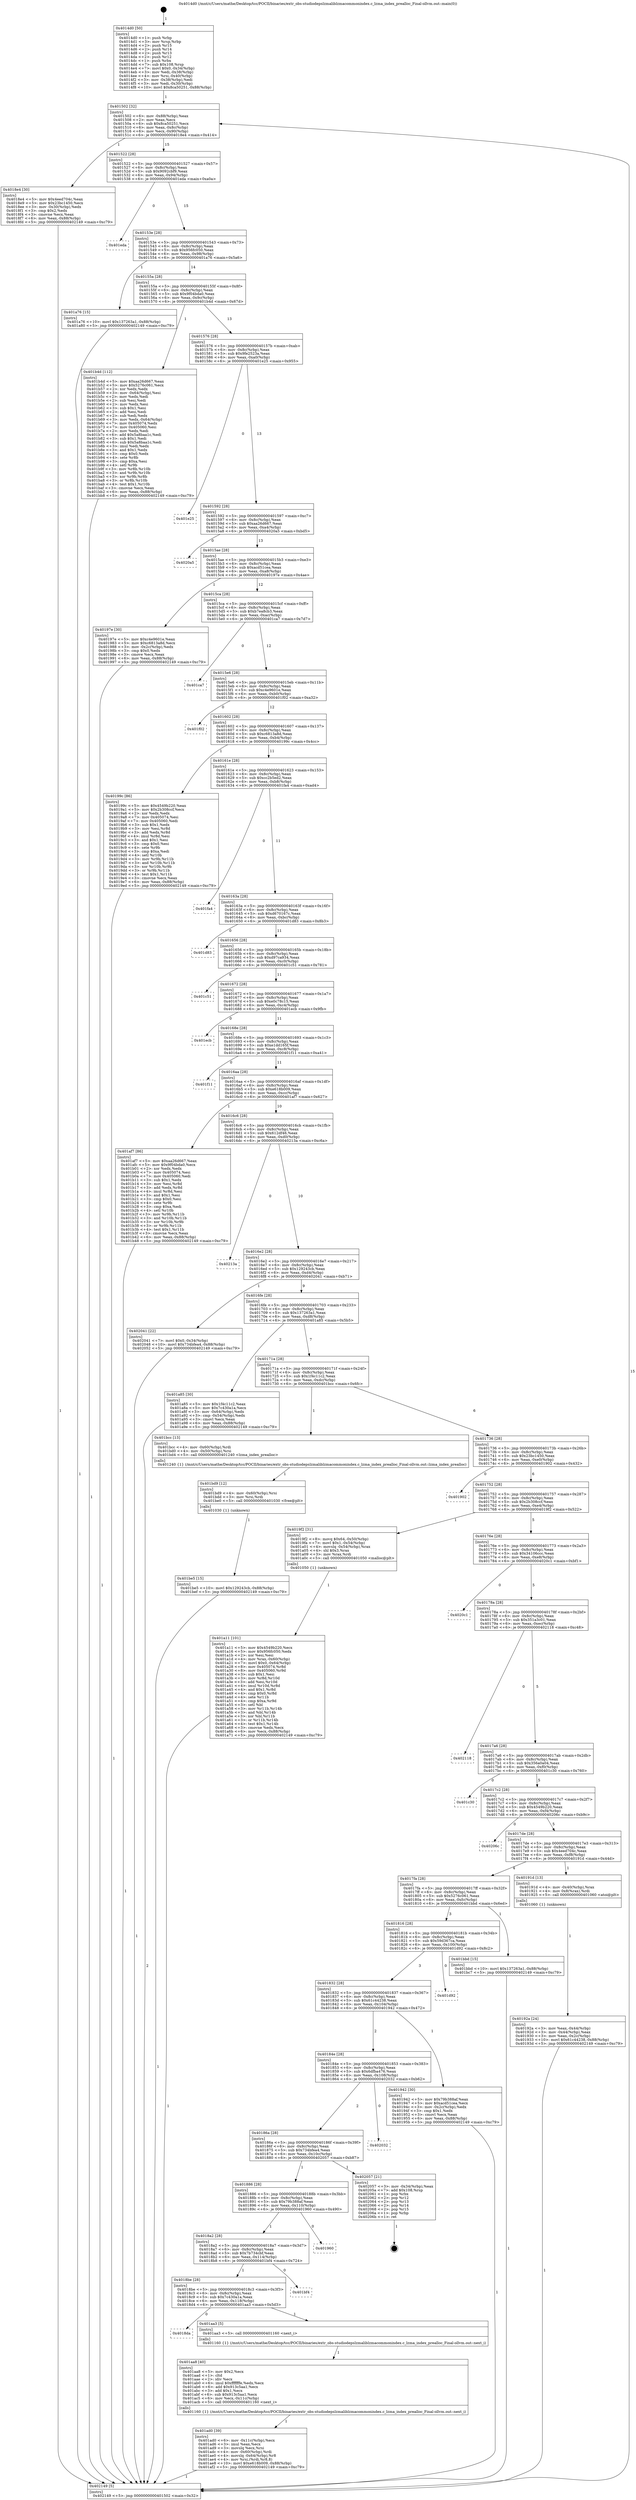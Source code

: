 digraph "0x4014d0" {
  label = "0x4014d0 (/mnt/c/Users/mathe/Desktop/tcc/POCII/binaries/extr_obs-studiodepslzmaliblzmacommonindex.c_lzma_index_prealloc_Final-ollvm.out::main(0))"
  labelloc = "t"
  node[shape=record]

  Entry [label="",width=0.3,height=0.3,shape=circle,fillcolor=black,style=filled]
  "0x401502" [label="{
     0x401502 [32]\l
     | [instrs]\l
     &nbsp;&nbsp;0x401502 \<+6\>: mov -0x88(%rbp),%eax\l
     &nbsp;&nbsp;0x401508 \<+2\>: mov %eax,%ecx\l
     &nbsp;&nbsp;0x40150a \<+6\>: sub $0x8ca50251,%ecx\l
     &nbsp;&nbsp;0x401510 \<+6\>: mov %eax,-0x8c(%rbp)\l
     &nbsp;&nbsp;0x401516 \<+6\>: mov %ecx,-0x90(%rbp)\l
     &nbsp;&nbsp;0x40151c \<+6\>: je 00000000004018e4 \<main+0x414\>\l
  }"]
  "0x4018e4" [label="{
     0x4018e4 [30]\l
     | [instrs]\l
     &nbsp;&nbsp;0x4018e4 \<+5\>: mov $0x4eed704c,%eax\l
     &nbsp;&nbsp;0x4018e9 \<+5\>: mov $0x23bc1450,%ecx\l
     &nbsp;&nbsp;0x4018ee \<+3\>: mov -0x30(%rbp),%edx\l
     &nbsp;&nbsp;0x4018f1 \<+3\>: cmp $0x2,%edx\l
     &nbsp;&nbsp;0x4018f4 \<+3\>: cmovne %ecx,%eax\l
     &nbsp;&nbsp;0x4018f7 \<+6\>: mov %eax,-0x88(%rbp)\l
     &nbsp;&nbsp;0x4018fd \<+5\>: jmp 0000000000402149 \<main+0xc79\>\l
  }"]
  "0x401522" [label="{
     0x401522 [28]\l
     | [instrs]\l
     &nbsp;&nbsp;0x401522 \<+5\>: jmp 0000000000401527 \<main+0x57\>\l
     &nbsp;&nbsp;0x401527 \<+6\>: mov -0x8c(%rbp),%eax\l
     &nbsp;&nbsp;0x40152d \<+5\>: sub $0x9092cbf9,%eax\l
     &nbsp;&nbsp;0x401532 \<+6\>: mov %eax,-0x94(%rbp)\l
     &nbsp;&nbsp;0x401538 \<+6\>: je 0000000000401eda \<main+0xa0a\>\l
  }"]
  "0x402149" [label="{
     0x402149 [5]\l
     | [instrs]\l
     &nbsp;&nbsp;0x402149 \<+5\>: jmp 0000000000401502 \<main+0x32\>\l
  }"]
  "0x4014d0" [label="{
     0x4014d0 [50]\l
     | [instrs]\l
     &nbsp;&nbsp;0x4014d0 \<+1\>: push %rbp\l
     &nbsp;&nbsp;0x4014d1 \<+3\>: mov %rsp,%rbp\l
     &nbsp;&nbsp;0x4014d4 \<+2\>: push %r15\l
     &nbsp;&nbsp;0x4014d6 \<+2\>: push %r14\l
     &nbsp;&nbsp;0x4014d8 \<+2\>: push %r13\l
     &nbsp;&nbsp;0x4014da \<+2\>: push %r12\l
     &nbsp;&nbsp;0x4014dc \<+1\>: push %rbx\l
     &nbsp;&nbsp;0x4014dd \<+7\>: sub $0x108,%rsp\l
     &nbsp;&nbsp;0x4014e4 \<+7\>: movl $0x0,-0x34(%rbp)\l
     &nbsp;&nbsp;0x4014eb \<+3\>: mov %edi,-0x38(%rbp)\l
     &nbsp;&nbsp;0x4014ee \<+4\>: mov %rsi,-0x40(%rbp)\l
     &nbsp;&nbsp;0x4014f2 \<+3\>: mov -0x38(%rbp),%edi\l
     &nbsp;&nbsp;0x4014f5 \<+3\>: mov %edi,-0x30(%rbp)\l
     &nbsp;&nbsp;0x4014f8 \<+10\>: movl $0x8ca50251,-0x88(%rbp)\l
  }"]
  Exit [label="",width=0.3,height=0.3,shape=circle,fillcolor=black,style=filled,peripheries=2]
  "0x401eda" [label="{
     0x401eda\l
  }", style=dashed]
  "0x40153e" [label="{
     0x40153e [28]\l
     | [instrs]\l
     &nbsp;&nbsp;0x40153e \<+5\>: jmp 0000000000401543 \<main+0x73\>\l
     &nbsp;&nbsp;0x401543 \<+6\>: mov -0x8c(%rbp),%eax\l
     &nbsp;&nbsp;0x401549 \<+5\>: sub $0x956fc050,%eax\l
     &nbsp;&nbsp;0x40154e \<+6\>: mov %eax,-0x98(%rbp)\l
     &nbsp;&nbsp;0x401554 \<+6\>: je 0000000000401a76 \<main+0x5a6\>\l
  }"]
  "0x401be5" [label="{
     0x401be5 [15]\l
     | [instrs]\l
     &nbsp;&nbsp;0x401be5 \<+10\>: movl $0x129243cb,-0x88(%rbp)\l
     &nbsp;&nbsp;0x401bef \<+5\>: jmp 0000000000402149 \<main+0xc79\>\l
  }"]
  "0x401a76" [label="{
     0x401a76 [15]\l
     | [instrs]\l
     &nbsp;&nbsp;0x401a76 \<+10\>: movl $0x137263a1,-0x88(%rbp)\l
     &nbsp;&nbsp;0x401a80 \<+5\>: jmp 0000000000402149 \<main+0xc79\>\l
  }"]
  "0x40155a" [label="{
     0x40155a [28]\l
     | [instrs]\l
     &nbsp;&nbsp;0x40155a \<+5\>: jmp 000000000040155f \<main+0x8f\>\l
     &nbsp;&nbsp;0x40155f \<+6\>: mov -0x8c(%rbp),%eax\l
     &nbsp;&nbsp;0x401565 \<+5\>: sub $0x9f04bda0,%eax\l
     &nbsp;&nbsp;0x40156a \<+6\>: mov %eax,-0x9c(%rbp)\l
     &nbsp;&nbsp;0x401570 \<+6\>: je 0000000000401b4d \<main+0x67d\>\l
  }"]
  "0x401bd9" [label="{
     0x401bd9 [12]\l
     | [instrs]\l
     &nbsp;&nbsp;0x401bd9 \<+4\>: mov -0x60(%rbp),%rsi\l
     &nbsp;&nbsp;0x401bdd \<+3\>: mov %rsi,%rdi\l
     &nbsp;&nbsp;0x401be0 \<+5\>: call 0000000000401030 \<free@plt\>\l
     | [calls]\l
     &nbsp;&nbsp;0x401030 \{1\} (unknown)\l
  }"]
  "0x401b4d" [label="{
     0x401b4d [112]\l
     | [instrs]\l
     &nbsp;&nbsp;0x401b4d \<+5\>: mov $0xaa26d667,%eax\l
     &nbsp;&nbsp;0x401b52 \<+5\>: mov $0x5276c061,%ecx\l
     &nbsp;&nbsp;0x401b57 \<+2\>: xor %edx,%edx\l
     &nbsp;&nbsp;0x401b59 \<+3\>: mov -0x64(%rbp),%esi\l
     &nbsp;&nbsp;0x401b5c \<+2\>: mov %edx,%edi\l
     &nbsp;&nbsp;0x401b5e \<+2\>: sub %esi,%edi\l
     &nbsp;&nbsp;0x401b60 \<+2\>: mov %edx,%esi\l
     &nbsp;&nbsp;0x401b62 \<+3\>: sub $0x1,%esi\l
     &nbsp;&nbsp;0x401b65 \<+2\>: add %esi,%edi\l
     &nbsp;&nbsp;0x401b67 \<+2\>: sub %edi,%edx\l
     &nbsp;&nbsp;0x401b69 \<+3\>: mov %edx,-0x64(%rbp)\l
     &nbsp;&nbsp;0x401b6c \<+7\>: mov 0x405074,%edx\l
     &nbsp;&nbsp;0x401b73 \<+7\>: mov 0x405060,%esi\l
     &nbsp;&nbsp;0x401b7a \<+2\>: mov %edx,%edi\l
     &nbsp;&nbsp;0x401b7c \<+6\>: add $0x5a8baa1c,%edi\l
     &nbsp;&nbsp;0x401b82 \<+3\>: sub $0x1,%edi\l
     &nbsp;&nbsp;0x401b85 \<+6\>: sub $0x5a8baa1c,%edi\l
     &nbsp;&nbsp;0x401b8b \<+3\>: imul %edi,%edx\l
     &nbsp;&nbsp;0x401b8e \<+3\>: and $0x1,%edx\l
     &nbsp;&nbsp;0x401b91 \<+3\>: cmp $0x0,%edx\l
     &nbsp;&nbsp;0x401b94 \<+4\>: sete %r8b\l
     &nbsp;&nbsp;0x401b98 \<+3\>: cmp $0xa,%esi\l
     &nbsp;&nbsp;0x401b9b \<+4\>: setl %r9b\l
     &nbsp;&nbsp;0x401b9f \<+3\>: mov %r8b,%r10b\l
     &nbsp;&nbsp;0x401ba2 \<+3\>: and %r9b,%r10b\l
     &nbsp;&nbsp;0x401ba5 \<+3\>: xor %r9b,%r8b\l
     &nbsp;&nbsp;0x401ba8 \<+3\>: or %r8b,%r10b\l
     &nbsp;&nbsp;0x401bab \<+4\>: test $0x1,%r10b\l
     &nbsp;&nbsp;0x401baf \<+3\>: cmovne %ecx,%eax\l
     &nbsp;&nbsp;0x401bb2 \<+6\>: mov %eax,-0x88(%rbp)\l
     &nbsp;&nbsp;0x401bb8 \<+5\>: jmp 0000000000402149 \<main+0xc79\>\l
  }"]
  "0x401576" [label="{
     0x401576 [28]\l
     | [instrs]\l
     &nbsp;&nbsp;0x401576 \<+5\>: jmp 000000000040157b \<main+0xab\>\l
     &nbsp;&nbsp;0x40157b \<+6\>: mov -0x8c(%rbp),%eax\l
     &nbsp;&nbsp;0x401581 \<+5\>: sub $0x9fe2523a,%eax\l
     &nbsp;&nbsp;0x401586 \<+6\>: mov %eax,-0xa0(%rbp)\l
     &nbsp;&nbsp;0x40158c \<+6\>: je 0000000000401e25 \<main+0x955\>\l
  }"]
  "0x401ad0" [label="{
     0x401ad0 [39]\l
     | [instrs]\l
     &nbsp;&nbsp;0x401ad0 \<+6\>: mov -0x11c(%rbp),%ecx\l
     &nbsp;&nbsp;0x401ad6 \<+3\>: imul %eax,%ecx\l
     &nbsp;&nbsp;0x401ad9 \<+3\>: movslq %ecx,%rsi\l
     &nbsp;&nbsp;0x401adc \<+4\>: mov -0x60(%rbp),%rdi\l
     &nbsp;&nbsp;0x401ae0 \<+4\>: movslq -0x64(%rbp),%r8\l
     &nbsp;&nbsp;0x401ae4 \<+4\>: mov %rsi,(%rdi,%r8,8)\l
     &nbsp;&nbsp;0x401ae8 \<+10\>: movl $0xe618b009,-0x88(%rbp)\l
     &nbsp;&nbsp;0x401af2 \<+5\>: jmp 0000000000402149 \<main+0xc79\>\l
  }"]
  "0x401e25" [label="{
     0x401e25\l
  }", style=dashed]
  "0x401592" [label="{
     0x401592 [28]\l
     | [instrs]\l
     &nbsp;&nbsp;0x401592 \<+5\>: jmp 0000000000401597 \<main+0xc7\>\l
     &nbsp;&nbsp;0x401597 \<+6\>: mov -0x8c(%rbp),%eax\l
     &nbsp;&nbsp;0x40159d \<+5\>: sub $0xaa26d667,%eax\l
     &nbsp;&nbsp;0x4015a2 \<+6\>: mov %eax,-0xa4(%rbp)\l
     &nbsp;&nbsp;0x4015a8 \<+6\>: je 00000000004020a5 \<main+0xbd5\>\l
  }"]
  "0x401aa8" [label="{
     0x401aa8 [40]\l
     | [instrs]\l
     &nbsp;&nbsp;0x401aa8 \<+5\>: mov $0x2,%ecx\l
     &nbsp;&nbsp;0x401aad \<+1\>: cltd\l
     &nbsp;&nbsp;0x401aae \<+2\>: idiv %ecx\l
     &nbsp;&nbsp;0x401ab0 \<+6\>: imul $0xfffffffe,%edx,%ecx\l
     &nbsp;&nbsp;0x401ab6 \<+6\>: add $0x913c5aa1,%ecx\l
     &nbsp;&nbsp;0x401abc \<+3\>: add $0x1,%ecx\l
     &nbsp;&nbsp;0x401abf \<+6\>: sub $0x913c5aa1,%ecx\l
     &nbsp;&nbsp;0x401ac5 \<+6\>: mov %ecx,-0x11c(%rbp)\l
     &nbsp;&nbsp;0x401acb \<+5\>: call 0000000000401160 \<next_i\>\l
     | [calls]\l
     &nbsp;&nbsp;0x401160 \{1\} (/mnt/c/Users/mathe/Desktop/tcc/POCII/binaries/extr_obs-studiodepslzmaliblzmacommonindex.c_lzma_index_prealloc_Final-ollvm.out::next_i)\l
  }"]
  "0x4020a5" [label="{
     0x4020a5\l
  }", style=dashed]
  "0x4015ae" [label="{
     0x4015ae [28]\l
     | [instrs]\l
     &nbsp;&nbsp;0x4015ae \<+5\>: jmp 00000000004015b3 \<main+0xe3\>\l
     &nbsp;&nbsp;0x4015b3 \<+6\>: mov -0x8c(%rbp),%eax\l
     &nbsp;&nbsp;0x4015b9 \<+5\>: sub $0xacd51cea,%eax\l
     &nbsp;&nbsp;0x4015be \<+6\>: mov %eax,-0xa8(%rbp)\l
     &nbsp;&nbsp;0x4015c4 \<+6\>: je 000000000040197e \<main+0x4ae\>\l
  }"]
  "0x4018da" [label="{
     0x4018da\l
  }", style=dashed]
  "0x40197e" [label="{
     0x40197e [30]\l
     | [instrs]\l
     &nbsp;&nbsp;0x40197e \<+5\>: mov $0xc4e9601e,%eax\l
     &nbsp;&nbsp;0x401983 \<+5\>: mov $0xc6813a8d,%ecx\l
     &nbsp;&nbsp;0x401988 \<+3\>: mov -0x2c(%rbp),%edx\l
     &nbsp;&nbsp;0x40198b \<+3\>: cmp $0x0,%edx\l
     &nbsp;&nbsp;0x40198e \<+3\>: cmove %ecx,%eax\l
     &nbsp;&nbsp;0x401991 \<+6\>: mov %eax,-0x88(%rbp)\l
     &nbsp;&nbsp;0x401997 \<+5\>: jmp 0000000000402149 \<main+0xc79\>\l
  }"]
  "0x4015ca" [label="{
     0x4015ca [28]\l
     | [instrs]\l
     &nbsp;&nbsp;0x4015ca \<+5\>: jmp 00000000004015cf \<main+0xff\>\l
     &nbsp;&nbsp;0x4015cf \<+6\>: mov -0x8c(%rbp),%eax\l
     &nbsp;&nbsp;0x4015d5 \<+5\>: sub $0xb7ea8cb3,%eax\l
     &nbsp;&nbsp;0x4015da \<+6\>: mov %eax,-0xac(%rbp)\l
     &nbsp;&nbsp;0x4015e0 \<+6\>: je 0000000000401ca7 \<main+0x7d7\>\l
  }"]
  "0x401aa3" [label="{
     0x401aa3 [5]\l
     | [instrs]\l
     &nbsp;&nbsp;0x401aa3 \<+5\>: call 0000000000401160 \<next_i\>\l
     | [calls]\l
     &nbsp;&nbsp;0x401160 \{1\} (/mnt/c/Users/mathe/Desktop/tcc/POCII/binaries/extr_obs-studiodepslzmaliblzmacommonindex.c_lzma_index_prealloc_Final-ollvm.out::next_i)\l
  }"]
  "0x401ca7" [label="{
     0x401ca7\l
  }", style=dashed]
  "0x4015e6" [label="{
     0x4015e6 [28]\l
     | [instrs]\l
     &nbsp;&nbsp;0x4015e6 \<+5\>: jmp 00000000004015eb \<main+0x11b\>\l
     &nbsp;&nbsp;0x4015eb \<+6\>: mov -0x8c(%rbp),%eax\l
     &nbsp;&nbsp;0x4015f1 \<+5\>: sub $0xc4e9601e,%eax\l
     &nbsp;&nbsp;0x4015f6 \<+6\>: mov %eax,-0xb0(%rbp)\l
     &nbsp;&nbsp;0x4015fc \<+6\>: je 0000000000401f02 \<main+0xa32\>\l
  }"]
  "0x4018be" [label="{
     0x4018be [28]\l
     | [instrs]\l
     &nbsp;&nbsp;0x4018be \<+5\>: jmp 00000000004018c3 \<main+0x3f3\>\l
     &nbsp;&nbsp;0x4018c3 \<+6\>: mov -0x8c(%rbp),%eax\l
     &nbsp;&nbsp;0x4018c9 \<+5\>: sub $0x7c430a1a,%eax\l
     &nbsp;&nbsp;0x4018ce \<+6\>: mov %eax,-0x118(%rbp)\l
     &nbsp;&nbsp;0x4018d4 \<+6\>: je 0000000000401aa3 \<main+0x5d3\>\l
  }"]
  "0x401f02" [label="{
     0x401f02\l
  }", style=dashed]
  "0x401602" [label="{
     0x401602 [28]\l
     | [instrs]\l
     &nbsp;&nbsp;0x401602 \<+5\>: jmp 0000000000401607 \<main+0x137\>\l
     &nbsp;&nbsp;0x401607 \<+6\>: mov -0x8c(%rbp),%eax\l
     &nbsp;&nbsp;0x40160d \<+5\>: sub $0xc6813a8d,%eax\l
     &nbsp;&nbsp;0x401612 \<+6\>: mov %eax,-0xb4(%rbp)\l
     &nbsp;&nbsp;0x401618 \<+6\>: je 000000000040199c \<main+0x4cc\>\l
  }"]
  "0x401bf4" [label="{
     0x401bf4\l
  }", style=dashed]
  "0x40199c" [label="{
     0x40199c [86]\l
     | [instrs]\l
     &nbsp;&nbsp;0x40199c \<+5\>: mov $0x4549b220,%eax\l
     &nbsp;&nbsp;0x4019a1 \<+5\>: mov $0x2b308ccf,%ecx\l
     &nbsp;&nbsp;0x4019a6 \<+2\>: xor %edx,%edx\l
     &nbsp;&nbsp;0x4019a8 \<+7\>: mov 0x405074,%esi\l
     &nbsp;&nbsp;0x4019af \<+7\>: mov 0x405060,%edi\l
     &nbsp;&nbsp;0x4019b6 \<+3\>: sub $0x1,%edx\l
     &nbsp;&nbsp;0x4019b9 \<+3\>: mov %esi,%r8d\l
     &nbsp;&nbsp;0x4019bc \<+3\>: add %edx,%r8d\l
     &nbsp;&nbsp;0x4019bf \<+4\>: imul %r8d,%esi\l
     &nbsp;&nbsp;0x4019c3 \<+3\>: and $0x1,%esi\l
     &nbsp;&nbsp;0x4019c6 \<+3\>: cmp $0x0,%esi\l
     &nbsp;&nbsp;0x4019c9 \<+4\>: sete %r9b\l
     &nbsp;&nbsp;0x4019cd \<+3\>: cmp $0xa,%edi\l
     &nbsp;&nbsp;0x4019d0 \<+4\>: setl %r10b\l
     &nbsp;&nbsp;0x4019d4 \<+3\>: mov %r9b,%r11b\l
     &nbsp;&nbsp;0x4019d7 \<+3\>: and %r10b,%r11b\l
     &nbsp;&nbsp;0x4019da \<+3\>: xor %r10b,%r9b\l
     &nbsp;&nbsp;0x4019dd \<+3\>: or %r9b,%r11b\l
     &nbsp;&nbsp;0x4019e0 \<+4\>: test $0x1,%r11b\l
     &nbsp;&nbsp;0x4019e4 \<+3\>: cmovne %ecx,%eax\l
     &nbsp;&nbsp;0x4019e7 \<+6\>: mov %eax,-0x88(%rbp)\l
     &nbsp;&nbsp;0x4019ed \<+5\>: jmp 0000000000402149 \<main+0xc79\>\l
  }"]
  "0x40161e" [label="{
     0x40161e [28]\l
     | [instrs]\l
     &nbsp;&nbsp;0x40161e \<+5\>: jmp 0000000000401623 \<main+0x153\>\l
     &nbsp;&nbsp;0x401623 \<+6\>: mov -0x8c(%rbp),%eax\l
     &nbsp;&nbsp;0x401629 \<+5\>: sub $0xcc2b5ed2,%eax\l
     &nbsp;&nbsp;0x40162e \<+6\>: mov %eax,-0xb8(%rbp)\l
     &nbsp;&nbsp;0x401634 \<+6\>: je 0000000000401fa4 \<main+0xad4\>\l
  }"]
  "0x4018a2" [label="{
     0x4018a2 [28]\l
     | [instrs]\l
     &nbsp;&nbsp;0x4018a2 \<+5\>: jmp 00000000004018a7 \<main+0x3d7\>\l
     &nbsp;&nbsp;0x4018a7 \<+6\>: mov -0x8c(%rbp),%eax\l
     &nbsp;&nbsp;0x4018ad \<+5\>: sub $0x7b734cbf,%eax\l
     &nbsp;&nbsp;0x4018b2 \<+6\>: mov %eax,-0x114(%rbp)\l
     &nbsp;&nbsp;0x4018b8 \<+6\>: je 0000000000401bf4 \<main+0x724\>\l
  }"]
  "0x401fa4" [label="{
     0x401fa4\l
  }", style=dashed]
  "0x40163a" [label="{
     0x40163a [28]\l
     | [instrs]\l
     &nbsp;&nbsp;0x40163a \<+5\>: jmp 000000000040163f \<main+0x16f\>\l
     &nbsp;&nbsp;0x40163f \<+6\>: mov -0x8c(%rbp),%eax\l
     &nbsp;&nbsp;0x401645 \<+5\>: sub $0xd670167c,%eax\l
     &nbsp;&nbsp;0x40164a \<+6\>: mov %eax,-0xbc(%rbp)\l
     &nbsp;&nbsp;0x401650 \<+6\>: je 0000000000401d83 \<main+0x8b3\>\l
  }"]
  "0x401960" [label="{
     0x401960\l
  }", style=dashed]
  "0x401d83" [label="{
     0x401d83\l
  }", style=dashed]
  "0x401656" [label="{
     0x401656 [28]\l
     | [instrs]\l
     &nbsp;&nbsp;0x401656 \<+5\>: jmp 000000000040165b \<main+0x18b\>\l
     &nbsp;&nbsp;0x40165b \<+6\>: mov -0x8c(%rbp),%eax\l
     &nbsp;&nbsp;0x401661 \<+5\>: sub $0xd97ca934,%eax\l
     &nbsp;&nbsp;0x401666 \<+6\>: mov %eax,-0xc0(%rbp)\l
     &nbsp;&nbsp;0x40166c \<+6\>: je 0000000000401c51 \<main+0x781\>\l
  }"]
  "0x401886" [label="{
     0x401886 [28]\l
     | [instrs]\l
     &nbsp;&nbsp;0x401886 \<+5\>: jmp 000000000040188b \<main+0x3bb\>\l
     &nbsp;&nbsp;0x40188b \<+6\>: mov -0x8c(%rbp),%eax\l
     &nbsp;&nbsp;0x401891 \<+5\>: sub $0x79b388af,%eax\l
     &nbsp;&nbsp;0x401896 \<+6\>: mov %eax,-0x110(%rbp)\l
     &nbsp;&nbsp;0x40189c \<+6\>: je 0000000000401960 \<main+0x490\>\l
  }"]
  "0x401c51" [label="{
     0x401c51\l
  }", style=dashed]
  "0x401672" [label="{
     0x401672 [28]\l
     | [instrs]\l
     &nbsp;&nbsp;0x401672 \<+5\>: jmp 0000000000401677 \<main+0x1a7\>\l
     &nbsp;&nbsp;0x401677 \<+6\>: mov -0x8c(%rbp),%eax\l
     &nbsp;&nbsp;0x40167d \<+5\>: sub $0xe0c78c15,%eax\l
     &nbsp;&nbsp;0x401682 \<+6\>: mov %eax,-0xc4(%rbp)\l
     &nbsp;&nbsp;0x401688 \<+6\>: je 0000000000401ecb \<main+0x9fb\>\l
  }"]
  "0x402057" [label="{
     0x402057 [21]\l
     | [instrs]\l
     &nbsp;&nbsp;0x402057 \<+3\>: mov -0x34(%rbp),%eax\l
     &nbsp;&nbsp;0x40205a \<+7\>: add $0x108,%rsp\l
     &nbsp;&nbsp;0x402061 \<+1\>: pop %rbx\l
     &nbsp;&nbsp;0x402062 \<+2\>: pop %r12\l
     &nbsp;&nbsp;0x402064 \<+2\>: pop %r13\l
     &nbsp;&nbsp;0x402066 \<+2\>: pop %r14\l
     &nbsp;&nbsp;0x402068 \<+2\>: pop %r15\l
     &nbsp;&nbsp;0x40206a \<+1\>: pop %rbp\l
     &nbsp;&nbsp;0x40206b \<+1\>: ret\l
  }"]
  "0x401ecb" [label="{
     0x401ecb\l
  }", style=dashed]
  "0x40168e" [label="{
     0x40168e [28]\l
     | [instrs]\l
     &nbsp;&nbsp;0x40168e \<+5\>: jmp 0000000000401693 \<main+0x1c3\>\l
     &nbsp;&nbsp;0x401693 \<+6\>: mov -0x8c(%rbp),%eax\l
     &nbsp;&nbsp;0x401699 \<+5\>: sub $0xe1dd165f,%eax\l
     &nbsp;&nbsp;0x40169e \<+6\>: mov %eax,-0xc8(%rbp)\l
     &nbsp;&nbsp;0x4016a4 \<+6\>: je 0000000000401f11 \<main+0xa41\>\l
  }"]
  "0x40186a" [label="{
     0x40186a [28]\l
     | [instrs]\l
     &nbsp;&nbsp;0x40186a \<+5\>: jmp 000000000040186f \<main+0x39f\>\l
     &nbsp;&nbsp;0x40186f \<+6\>: mov -0x8c(%rbp),%eax\l
     &nbsp;&nbsp;0x401875 \<+5\>: sub $0x734bfea4,%eax\l
     &nbsp;&nbsp;0x40187a \<+6\>: mov %eax,-0x10c(%rbp)\l
     &nbsp;&nbsp;0x401880 \<+6\>: je 0000000000402057 \<main+0xb87\>\l
  }"]
  "0x401f11" [label="{
     0x401f11\l
  }", style=dashed]
  "0x4016aa" [label="{
     0x4016aa [28]\l
     | [instrs]\l
     &nbsp;&nbsp;0x4016aa \<+5\>: jmp 00000000004016af \<main+0x1df\>\l
     &nbsp;&nbsp;0x4016af \<+6\>: mov -0x8c(%rbp),%eax\l
     &nbsp;&nbsp;0x4016b5 \<+5\>: sub $0xe618b009,%eax\l
     &nbsp;&nbsp;0x4016ba \<+6\>: mov %eax,-0xcc(%rbp)\l
     &nbsp;&nbsp;0x4016c0 \<+6\>: je 0000000000401af7 \<main+0x627\>\l
  }"]
  "0x402032" [label="{
     0x402032\l
  }", style=dashed]
  "0x401af7" [label="{
     0x401af7 [86]\l
     | [instrs]\l
     &nbsp;&nbsp;0x401af7 \<+5\>: mov $0xaa26d667,%eax\l
     &nbsp;&nbsp;0x401afc \<+5\>: mov $0x9f04bda0,%ecx\l
     &nbsp;&nbsp;0x401b01 \<+2\>: xor %edx,%edx\l
     &nbsp;&nbsp;0x401b03 \<+7\>: mov 0x405074,%esi\l
     &nbsp;&nbsp;0x401b0a \<+7\>: mov 0x405060,%edi\l
     &nbsp;&nbsp;0x401b11 \<+3\>: sub $0x1,%edx\l
     &nbsp;&nbsp;0x401b14 \<+3\>: mov %esi,%r8d\l
     &nbsp;&nbsp;0x401b17 \<+3\>: add %edx,%r8d\l
     &nbsp;&nbsp;0x401b1a \<+4\>: imul %r8d,%esi\l
     &nbsp;&nbsp;0x401b1e \<+3\>: and $0x1,%esi\l
     &nbsp;&nbsp;0x401b21 \<+3\>: cmp $0x0,%esi\l
     &nbsp;&nbsp;0x401b24 \<+4\>: sete %r9b\l
     &nbsp;&nbsp;0x401b28 \<+3\>: cmp $0xa,%edi\l
     &nbsp;&nbsp;0x401b2b \<+4\>: setl %r10b\l
     &nbsp;&nbsp;0x401b2f \<+3\>: mov %r9b,%r11b\l
     &nbsp;&nbsp;0x401b32 \<+3\>: and %r10b,%r11b\l
     &nbsp;&nbsp;0x401b35 \<+3\>: xor %r10b,%r9b\l
     &nbsp;&nbsp;0x401b38 \<+3\>: or %r9b,%r11b\l
     &nbsp;&nbsp;0x401b3b \<+4\>: test $0x1,%r11b\l
     &nbsp;&nbsp;0x401b3f \<+3\>: cmovne %ecx,%eax\l
     &nbsp;&nbsp;0x401b42 \<+6\>: mov %eax,-0x88(%rbp)\l
     &nbsp;&nbsp;0x401b48 \<+5\>: jmp 0000000000402149 \<main+0xc79\>\l
  }"]
  "0x4016c6" [label="{
     0x4016c6 [28]\l
     | [instrs]\l
     &nbsp;&nbsp;0x4016c6 \<+5\>: jmp 00000000004016cb \<main+0x1fb\>\l
     &nbsp;&nbsp;0x4016cb \<+6\>: mov -0x8c(%rbp),%eax\l
     &nbsp;&nbsp;0x4016d1 \<+5\>: sub $0x612df46,%eax\l
     &nbsp;&nbsp;0x4016d6 \<+6\>: mov %eax,-0xd0(%rbp)\l
     &nbsp;&nbsp;0x4016dc \<+6\>: je 000000000040213a \<main+0xc6a\>\l
  }"]
  "0x401a11" [label="{
     0x401a11 [101]\l
     | [instrs]\l
     &nbsp;&nbsp;0x401a11 \<+5\>: mov $0x4549b220,%ecx\l
     &nbsp;&nbsp;0x401a16 \<+5\>: mov $0x956fc050,%edx\l
     &nbsp;&nbsp;0x401a1b \<+2\>: xor %esi,%esi\l
     &nbsp;&nbsp;0x401a1d \<+4\>: mov %rax,-0x60(%rbp)\l
     &nbsp;&nbsp;0x401a21 \<+7\>: movl $0x0,-0x64(%rbp)\l
     &nbsp;&nbsp;0x401a28 \<+8\>: mov 0x405074,%r8d\l
     &nbsp;&nbsp;0x401a30 \<+8\>: mov 0x405060,%r9d\l
     &nbsp;&nbsp;0x401a38 \<+3\>: sub $0x1,%esi\l
     &nbsp;&nbsp;0x401a3b \<+3\>: mov %r8d,%r10d\l
     &nbsp;&nbsp;0x401a3e \<+3\>: add %esi,%r10d\l
     &nbsp;&nbsp;0x401a41 \<+4\>: imul %r10d,%r8d\l
     &nbsp;&nbsp;0x401a45 \<+4\>: and $0x1,%r8d\l
     &nbsp;&nbsp;0x401a49 \<+4\>: cmp $0x0,%r8d\l
     &nbsp;&nbsp;0x401a4d \<+4\>: sete %r11b\l
     &nbsp;&nbsp;0x401a51 \<+4\>: cmp $0xa,%r9d\l
     &nbsp;&nbsp;0x401a55 \<+3\>: setl %bl\l
     &nbsp;&nbsp;0x401a58 \<+3\>: mov %r11b,%r14b\l
     &nbsp;&nbsp;0x401a5b \<+3\>: and %bl,%r14b\l
     &nbsp;&nbsp;0x401a5e \<+3\>: xor %bl,%r11b\l
     &nbsp;&nbsp;0x401a61 \<+3\>: or %r11b,%r14b\l
     &nbsp;&nbsp;0x401a64 \<+4\>: test $0x1,%r14b\l
     &nbsp;&nbsp;0x401a68 \<+3\>: cmovne %edx,%ecx\l
     &nbsp;&nbsp;0x401a6b \<+6\>: mov %ecx,-0x88(%rbp)\l
     &nbsp;&nbsp;0x401a71 \<+5\>: jmp 0000000000402149 \<main+0xc79\>\l
  }"]
  "0x40213a" [label="{
     0x40213a\l
  }", style=dashed]
  "0x4016e2" [label="{
     0x4016e2 [28]\l
     | [instrs]\l
     &nbsp;&nbsp;0x4016e2 \<+5\>: jmp 00000000004016e7 \<main+0x217\>\l
     &nbsp;&nbsp;0x4016e7 \<+6\>: mov -0x8c(%rbp),%eax\l
     &nbsp;&nbsp;0x4016ed \<+5\>: sub $0x129243cb,%eax\l
     &nbsp;&nbsp;0x4016f2 \<+6\>: mov %eax,-0xd4(%rbp)\l
     &nbsp;&nbsp;0x4016f8 \<+6\>: je 0000000000402041 \<main+0xb71\>\l
  }"]
  "0x40184e" [label="{
     0x40184e [28]\l
     | [instrs]\l
     &nbsp;&nbsp;0x40184e \<+5\>: jmp 0000000000401853 \<main+0x383\>\l
     &nbsp;&nbsp;0x401853 \<+6\>: mov -0x8c(%rbp),%eax\l
     &nbsp;&nbsp;0x401859 \<+5\>: sub $0x6dfba476,%eax\l
     &nbsp;&nbsp;0x40185e \<+6\>: mov %eax,-0x108(%rbp)\l
     &nbsp;&nbsp;0x401864 \<+6\>: je 0000000000402032 \<main+0xb62\>\l
  }"]
  "0x402041" [label="{
     0x402041 [22]\l
     | [instrs]\l
     &nbsp;&nbsp;0x402041 \<+7\>: movl $0x0,-0x34(%rbp)\l
     &nbsp;&nbsp;0x402048 \<+10\>: movl $0x734bfea4,-0x88(%rbp)\l
     &nbsp;&nbsp;0x402052 \<+5\>: jmp 0000000000402149 \<main+0xc79\>\l
  }"]
  "0x4016fe" [label="{
     0x4016fe [28]\l
     | [instrs]\l
     &nbsp;&nbsp;0x4016fe \<+5\>: jmp 0000000000401703 \<main+0x233\>\l
     &nbsp;&nbsp;0x401703 \<+6\>: mov -0x8c(%rbp),%eax\l
     &nbsp;&nbsp;0x401709 \<+5\>: sub $0x137263a1,%eax\l
     &nbsp;&nbsp;0x40170e \<+6\>: mov %eax,-0xd8(%rbp)\l
     &nbsp;&nbsp;0x401714 \<+6\>: je 0000000000401a85 \<main+0x5b5\>\l
  }"]
  "0x401942" [label="{
     0x401942 [30]\l
     | [instrs]\l
     &nbsp;&nbsp;0x401942 \<+5\>: mov $0x79b388af,%eax\l
     &nbsp;&nbsp;0x401947 \<+5\>: mov $0xacd51cea,%ecx\l
     &nbsp;&nbsp;0x40194c \<+3\>: mov -0x2c(%rbp),%edx\l
     &nbsp;&nbsp;0x40194f \<+3\>: cmp $0x1,%edx\l
     &nbsp;&nbsp;0x401952 \<+3\>: cmovl %ecx,%eax\l
     &nbsp;&nbsp;0x401955 \<+6\>: mov %eax,-0x88(%rbp)\l
     &nbsp;&nbsp;0x40195b \<+5\>: jmp 0000000000402149 \<main+0xc79\>\l
  }"]
  "0x401a85" [label="{
     0x401a85 [30]\l
     | [instrs]\l
     &nbsp;&nbsp;0x401a85 \<+5\>: mov $0x1f4c11c2,%eax\l
     &nbsp;&nbsp;0x401a8a \<+5\>: mov $0x7c430a1a,%ecx\l
     &nbsp;&nbsp;0x401a8f \<+3\>: mov -0x64(%rbp),%edx\l
     &nbsp;&nbsp;0x401a92 \<+3\>: cmp -0x54(%rbp),%edx\l
     &nbsp;&nbsp;0x401a95 \<+3\>: cmovl %ecx,%eax\l
     &nbsp;&nbsp;0x401a98 \<+6\>: mov %eax,-0x88(%rbp)\l
     &nbsp;&nbsp;0x401a9e \<+5\>: jmp 0000000000402149 \<main+0xc79\>\l
  }"]
  "0x40171a" [label="{
     0x40171a [28]\l
     | [instrs]\l
     &nbsp;&nbsp;0x40171a \<+5\>: jmp 000000000040171f \<main+0x24f\>\l
     &nbsp;&nbsp;0x40171f \<+6\>: mov -0x8c(%rbp),%eax\l
     &nbsp;&nbsp;0x401725 \<+5\>: sub $0x1f4c11c2,%eax\l
     &nbsp;&nbsp;0x40172a \<+6\>: mov %eax,-0xdc(%rbp)\l
     &nbsp;&nbsp;0x401730 \<+6\>: je 0000000000401bcc \<main+0x6fc\>\l
  }"]
  "0x401832" [label="{
     0x401832 [28]\l
     | [instrs]\l
     &nbsp;&nbsp;0x401832 \<+5\>: jmp 0000000000401837 \<main+0x367\>\l
     &nbsp;&nbsp;0x401837 \<+6\>: mov -0x8c(%rbp),%eax\l
     &nbsp;&nbsp;0x40183d \<+5\>: sub $0x61c44238,%eax\l
     &nbsp;&nbsp;0x401842 \<+6\>: mov %eax,-0x104(%rbp)\l
     &nbsp;&nbsp;0x401848 \<+6\>: je 0000000000401942 \<main+0x472\>\l
  }"]
  "0x401bcc" [label="{
     0x401bcc [13]\l
     | [instrs]\l
     &nbsp;&nbsp;0x401bcc \<+4\>: mov -0x60(%rbp),%rdi\l
     &nbsp;&nbsp;0x401bd0 \<+4\>: mov -0x50(%rbp),%rsi\l
     &nbsp;&nbsp;0x401bd4 \<+5\>: call 0000000000401240 \<lzma_index_prealloc\>\l
     | [calls]\l
     &nbsp;&nbsp;0x401240 \{1\} (/mnt/c/Users/mathe/Desktop/tcc/POCII/binaries/extr_obs-studiodepslzmaliblzmacommonindex.c_lzma_index_prealloc_Final-ollvm.out::lzma_index_prealloc)\l
  }"]
  "0x401736" [label="{
     0x401736 [28]\l
     | [instrs]\l
     &nbsp;&nbsp;0x401736 \<+5\>: jmp 000000000040173b \<main+0x26b\>\l
     &nbsp;&nbsp;0x40173b \<+6\>: mov -0x8c(%rbp),%eax\l
     &nbsp;&nbsp;0x401741 \<+5\>: sub $0x23bc1450,%eax\l
     &nbsp;&nbsp;0x401746 \<+6\>: mov %eax,-0xe0(%rbp)\l
     &nbsp;&nbsp;0x40174c \<+6\>: je 0000000000401902 \<main+0x432\>\l
  }"]
  "0x401d92" [label="{
     0x401d92\l
  }", style=dashed]
  "0x401902" [label="{
     0x401902\l
  }", style=dashed]
  "0x401752" [label="{
     0x401752 [28]\l
     | [instrs]\l
     &nbsp;&nbsp;0x401752 \<+5\>: jmp 0000000000401757 \<main+0x287\>\l
     &nbsp;&nbsp;0x401757 \<+6\>: mov -0x8c(%rbp),%eax\l
     &nbsp;&nbsp;0x40175d \<+5\>: sub $0x2b308ccf,%eax\l
     &nbsp;&nbsp;0x401762 \<+6\>: mov %eax,-0xe4(%rbp)\l
     &nbsp;&nbsp;0x401768 \<+6\>: je 00000000004019f2 \<main+0x522\>\l
  }"]
  "0x401816" [label="{
     0x401816 [28]\l
     | [instrs]\l
     &nbsp;&nbsp;0x401816 \<+5\>: jmp 000000000040181b \<main+0x34b\>\l
     &nbsp;&nbsp;0x40181b \<+6\>: mov -0x8c(%rbp),%eax\l
     &nbsp;&nbsp;0x401821 \<+5\>: sub $0x59d367ca,%eax\l
     &nbsp;&nbsp;0x401826 \<+6\>: mov %eax,-0x100(%rbp)\l
     &nbsp;&nbsp;0x40182c \<+6\>: je 0000000000401d92 \<main+0x8c2\>\l
  }"]
  "0x4019f2" [label="{
     0x4019f2 [31]\l
     | [instrs]\l
     &nbsp;&nbsp;0x4019f2 \<+8\>: movq $0x64,-0x50(%rbp)\l
     &nbsp;&nbsp;0x4019fa \<+7\>: movl $0x1,-0x54(%rbp)\l
     &nbsp;&nbsp;0x401a01 \<+4\>: movslq -0x54(%rbp),%rax\l
     &nbsp;&nbsp;0x401a05 \<+4\>: shl $0x3,%rax\l
     &nbsp;&nbsp;0x401a09 \<+3\>: mov %rax,%rdi\l
     &nbsp;&nbsp;0x401a0c \<+5\>: call 0000000000401050 \<malloc@plt\>\l
     | [calls]\l
     &nbsp;&nbsp;0x401050 \{1\} (unknown)\l
  }"]
  "0x40176e" [label="{
     0x40176e [28]\l
     | [instrs]\l
     &nbsp;&nbsp;0x40176e \<+5\>: jmp 0000000000401773 \<main+0x2a3\>\l
     &nbsp;&nbsp;0x401773 \<+6\>: mov -0x8c(%rbp),%eax\l
     &nbsp;&nbsp;0x401779 \<+5\>: sub $0x34106ccc,%eax\l
     &nbsp;&nbsp;0x40177e \<+6\>: mov %eax,-0xe8(%rbp)\l
     &nbsp;&nbsp;0x401784 \<+6\>: je 00000000004020c1 \<main+0xbf1\>\l
  }"]
  "0x401bbd" [label="{
     0x401bbd [15]\l
     | [instrs]\l
     &nbsp;&nbsp;0x401bbd \<+10\>: movl $0x137263a1,-0x88(%rbp)\l
     &nbsp;&nbsp;0x401bc7 \<+5\>: jmp 0000000000402149 \<main+0xc79\>\l
  }"]
  "0x4020c1" [label="{
     0x4020c1\l
  }", style=dashed]
  "0x40178a" [label="{
     0x40178a [28]\l
     | [instrs]\l
     &nbsp;&nbsp;0x40178a \<+5\>: jmp 000000000040178f \<main+0x2bf\>\l
     &nbsp;&nbsp;0x40178f \<+6\>: mov -0x8c(%rbp),%eax\l
     &nbsp;&nbsp;0x401795 \<+5\>: sub $0x351a3c01,%eax\l
     &nbsp;&nbsp;0x40179a \<+6\>: mov %eax,-0xec(%rbp)\l
     &nbsp;&nbsp;0x4017a0 \<+6\>: je 0000000000402118 \<main+0xc48\>\l
  }"]
  "0x40192a" [label="{
     0x40192a [24]\l
     | [instrs]\l
     &nbsp;&nbsp;0x40192a \<+3\>: mov %eax,-0x44(%rbp)\l
     &nbsp;&nbsp;0x40192d \<+3\>: mov -0x44(%rbp),%eax\l
     &nbsp;&nbsp;0x401930 \<+3\>: mov %eax,-0x2c(%rbp)\l
     &nbsp;&nbsp;0x401933 \<+10\>: movl $0x61c44238,-0x88(%rbp)\l
     &nbsp;&nbsp;0x40193d \<+5\>: jmp 0000000000402149 \<main+0xc79\>\l
  }"]
  "0x402118" [label="{
     0x402118\l
  }", style=dashed]
  "0x4017a6" [label="{
     0x4017a6 [28]\l
     | [instrs]\l
     &nbsp;&nbsp;0x4017a6 \<+5\>: jmp 00000000004017ab \<main+0x2db\>\l
     &nbsp;&nbsp;0x4017ab \<+6\>: mov -0x8c(%rbp),%eax\l
     &nbsp;&nbsp;0x4017b1 \<+5\>: sub $0x356a0a04,%eax\l
     &nbsp;&nbsp;0x4017b6 \<+6\>: mov %eax,-0xf0(%rbp)\l
     &nbsp;&nbsp;0x4017bc \<+6\>: je 0000000000401c30 \<main+0x760\>\l
  }"]
  "0x4017fa" [label="{
     0x4017fa [28]\l
     | [instrs]\l
     &nbsp;&nbsp;0x4017fa \<+5\>: jmp 00000000004017ff \<main+0x32f\>\l
     &nbsp;&nbsp;0x4017ff \<+6\>: mov -0x8c(%rbp),%eax\l
     &nbsp;&nbsp;0x401805 \<+5\>: sub $0x5276c061,%eax\l
     &nbsp;&nbsp;0x40180a \<+6\>: mov %eax,-0xfc(%rbp)\l
     &nbsp;&nbsp;0x401810 \<+6\>: je 0000000000401bbd \<main+0x6ed\>\l
  }"]
  "0x401c30" [label="{
     0x401c30\l
  }", style=dashed]
  "0x4017c2" [label="{
     0x4017c2 [28]\l
     | [instrs]\l
     &nbsp;&nbsp;0x4017c2 \<+5\>: jmp 00000000004017c7 \<main+0x2f7\>\l
     &nbsp;&nbsp;0x4017c7 \<+6\>: mov -0x8c(%rbp),%eax\l
     &nbsp;&nbsp;0x4017cd \<+5\>: sub $0x4549b220,%eax\l
     &nbsp;&nbsp;0x4017d2 \<+6\>: mov %eax,-0xf4(%rbp)\l
     &nbsp;&nbsp;0x4017d8 \<+6\>: je 000000000040206c \<main+0xb9c\>\l
  }"]
  "0x40191d" [label="{
     0x40191d [13]\l
     | [instrs]\l
     &nbsp;&nbsp;0x40191d \<+4\>: mov -0x40(%rbp),%rax\l
     &nbsp;&nbsp;0x401921 \<+4\>: mov 0x8(%rax),%rdi\l
     &nbsp;&nbsp;0x401925 \<+5\>: call 0000000000401060 \<atoi@plt\>\l
     | [calls]\l
     &nbsp;&nbsp;0x401060 \{1\} (unknown)\l
  }"]
  "0x40206c" [label="{
     0x40206c\l
  }", style=dashed]
  "0x4017de" [label="{
     0x4017de [28]\l
     | [instrs]\l
     &nbsp;&nbsp;0x4017de \<+5\>: jmp 00000000004017e3 \<main+0x313\>\l
     &nbsp;&nbsp;0x4017e3 \<+6\>: mov -0x8c(%rbp),%eax\l
     &nbsp;&nbsp;0x4017e9 \<+5\>: sub $0x4eed704c,%eax\l
     &nbsp;&nbsp;0x4017ee \<+6\>: mov %eax,-0xf8(%rbp)\l
     &nbsp;&nbsp;0x4017f4 \<+6\>: je 000000000040191d \<main+0x44d\>\l
  }"]
  Entry -> "0x4014d0" [label=" 1"]
  "0x401502" -> "0x4018e4" [label=" 1"]
  "0x401502" -> "0x401522" [label=" 15"]
  "0x4018e4" -> "0x402149" [label=" 1"]
  "0x4014d0" -> "0x401502" [label=" 1"]
  "0x402149" -> "0x401502" [label=" 15"]
  "0x402057" -> Exit [label=" 1"]
  "0x401522" -> "0x401eda" [label=" 0"]
  "0x401522" -> "0x40153e" [label=" 15"]
  "0x402041" -> "0x402149" [label=" 1"]
  "0x40153e" -> "0x401a76" [label=" 1"]
  "0x40153e" -> "0x40155a" [label=" 14"]
  "0x401be5" -> "0x402149" [label=" 1"]
  "0x40155a" -> "0x401b4d" [label=" 1"]
  "0x40155a" -> "0x401576" [label=" 13"]
  "0x401bd9" -> "0x401be5" [label=" 1"]
  "0x401576" -> "0x401e25" [label=" 0"]
  "0x401576" -> "0x401592" [label=" 13"]
  "0x401bcc" -> "0x401bd9" [label=" 1"]
  "0x401592" -> "0x4020a5" [label=" 0"]
  "0x401592" -> "0x4015ae" [label=" 13"]
  "0x401bbd" -> "0x402149" [label=" 1"]
  "0x4015ae" -> "0x40197e" [label=" 1"]
  "0x4015ae" -> "0x4015ca" [label=" 12"]
  "0x401b4d" -> "0x402149" [label=" 1"]
  "0x4015ca" -> "0x401ca7" [label=" 0"]
  "0x4015ca" -> "0x4015e6" [label=" 12"]
  "0x401af7" -> "0x402149" [label=" 1"]
  "0x4015e6" -> "0x401f02" [label=" 0"]
  "0x4015e6" -> "0x401602" [label=" 12"]
  "0x401aa8" -> "0x401ad0" [label=" 1"]
  "0x401602" -> "0x40199c" [label=" 1"]
  "0x401602" -> "0x40161e" [label=" 11"]
  "0x401aa3" -> "0x401aa8" [label=" 1"]
  "0x40161e" -> "0x401fa4" [label=" 0"]
  "0x40161e" -> "0x40163a" [label=" 11"]
  "0x4018be" -> "0x401aa3" [label=" 1"]
  "0x40163a" -> "0x401d83" [label=" 0"]
  "0x40163a" -> "0x401656" [label=" 11"]
  "0x401ad0" -> "0x402149" [label=" 1"]
  "0x401656" -> "0x401c51" [label=" 0"]
  "0x401656" -> "0x401672" [label=" 11"]
  "0x4018a2" -> "0x401bf4" [label=" 0"]
  "0x401672" -> "0x401ecb" [label=" 0"]
  "0x401672" -> "0x40168e" [label=" 11"]
  "0x4018be" -> "0x4018da" [label=" 0"]
  "0x40168e" -> "0x401f11" [label=" 0"]
  "0x40168e" -> "0x4016aa" [label=" 11"]
  "0x401886" -> "0x401960" [label=" 0"]
  "0x4016aa" -> "0x401af7" [label=" 1"]
  "0x4016aa" -> "0x4016c6" [label=" 10"]
  "0x4018a2" -> "0x4018be" [label=" 1"]
  "0x4016c6" -> "0x40213a" [label=" 0"]
  "0x4016c6" -> "0x4016e2" [label=" 10"]
  "0x40186a" -> "0x402057" [label=" 1"]
  "0x4016e2" -> "0x402041" [label=" 1"]
  "0x4016e2" -> "0x4016fe" [label=" 9"]
  "0x401886" -> "0x4018a2" [label=" 1"]
  "0x4016fe" -> "0x401a85" [label=" 2"]
  "0x4016fe" -> "0x40171a" [label=" 7"]
  "0x40184e" -> "0x40186a" [label=" 2"]
  "0x40171a" -> "0x401bcc" [label=" 1"]
  "0x40171a" -> "0x401736" [label=" 6"]
  "0x40186a" -> "0x401886" [label=" 1"]
  "0x401736" -> "0x401902" [label=" 0"]
  "0x401736" -> "0x401752" [label=" 6"]
  "0x401a85" -> "0x402149" [label=" 2"]
  "0x401752" -> "0x4019f2" [label=" 1"]
  "0x401752" -> "0x40176e" [label=" 5"]
  "0x401a11" -> "0x402149" [label=" 1"]
  "0x40176e" -> "0x4020c1" [label=" 0"]
  "0x40176e" -> "0x40178a" [label=" 5"]
  "0x4019f2" -> "0x401a11" [label=" 1"]
  "0x40178a" -> "0x402118" [label=" 0"]
  "0x40178a" -> "0x4017a6" [label=" 5"]
  "0x40197e" -> "0x402149" [label=" 1"]
  "0x4017a6" -> "0x401c30" [label=" 0"]
  "0x4017a6" -> "0x4017c2" [label=" 5"]
  "0x401942" -> "0x402149" [label=" 1"]
  "0x4017c2" -> "0x40206c" [label=" 0"]
  "0x4017c2" -> "0x4017de" [label=" 5"]
  "0x401832" -> "0x40184e" [label=" 2"]
  "0x4017de" -> "0x40191d" [label=" 1"]
  "0x4017de" -> "0x4017fa" [label=" 4"]
  "0x40191d" -> "0x40192a" [label=" 1"]
  "0x40192a" -> "0x402149" [label=" 1"]
  "0x40199c" -> "0x402149" [label=" 1"]
  "0x4017fa" -> "0x401bbd" [label=" 1"]
  "0x4017fa" -> "0x401816" [label=" 3"]
  "0x401a76" -> "0x402149" [label=" 1"]
  "0x401816" -> "0x401d92" [label=" 0"]
  "0x401816" -> "0x401832" [label=" 3"]
  "0x40184e" -> "0x402032" [label=" 0"]
  "0x401832" -> "0x401942" [label=" 1"]
}
